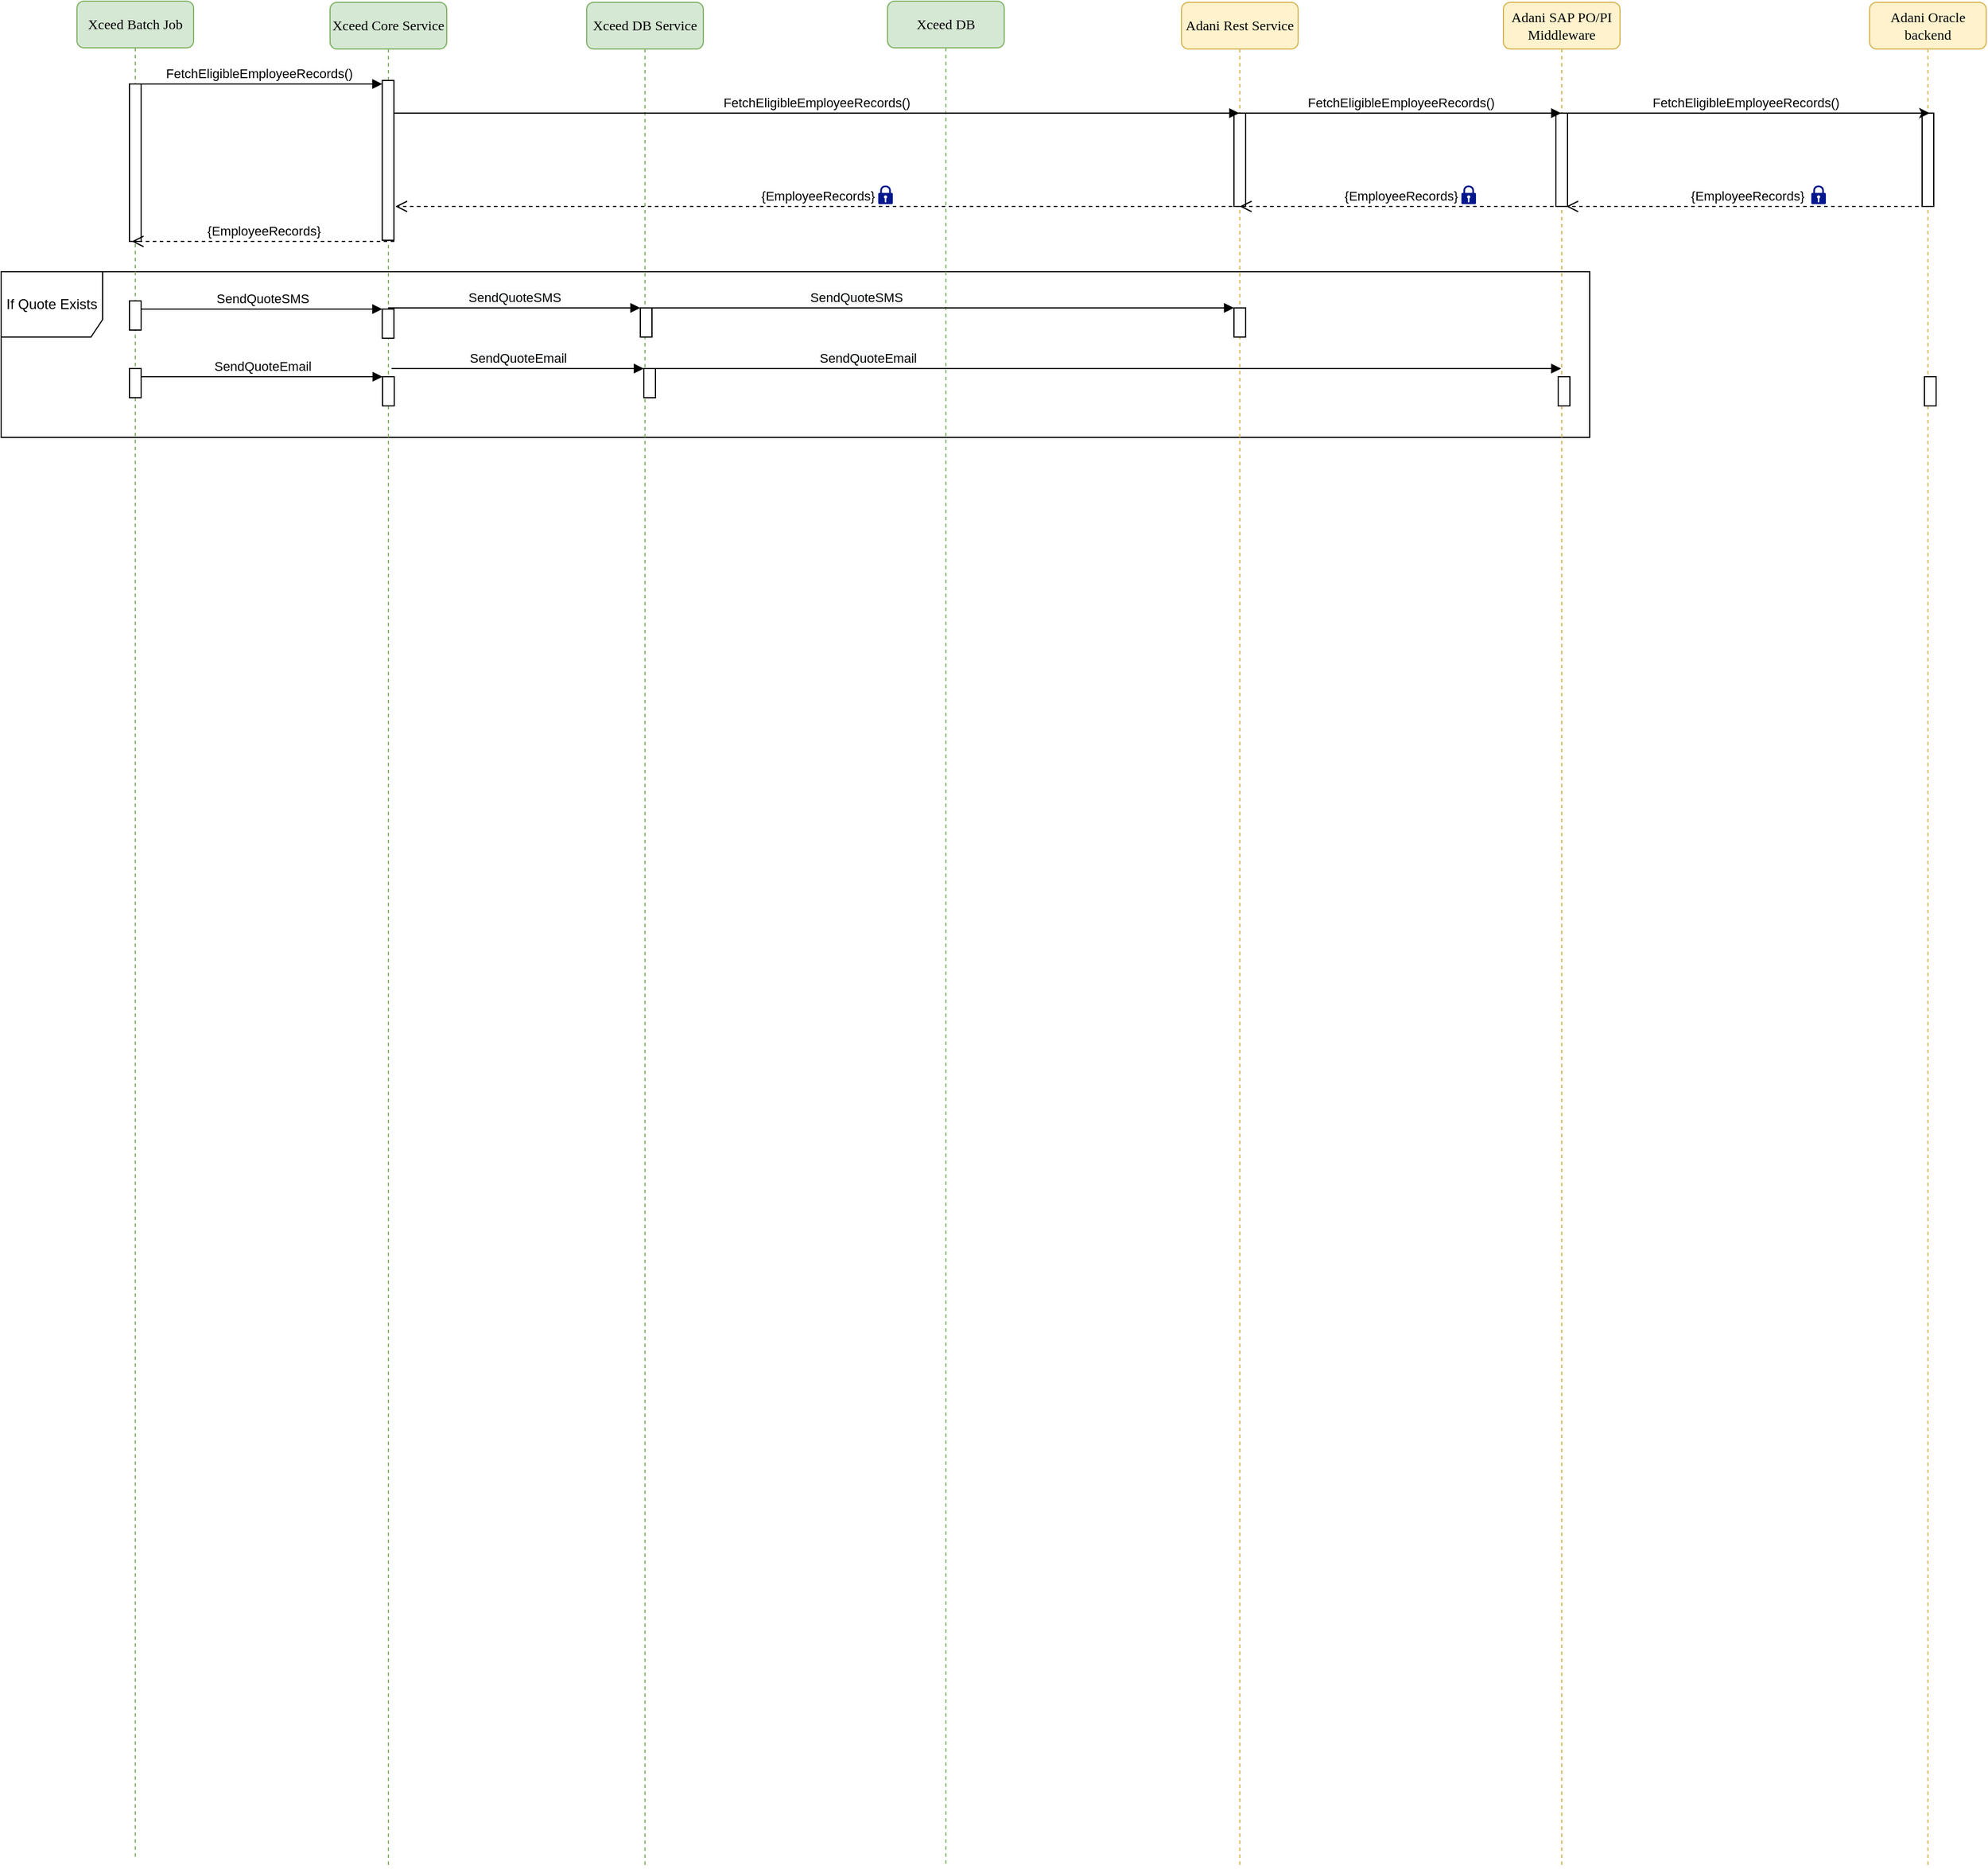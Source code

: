<mxfile version="13.5.9" type="github">
  <diagram name="Page-1" id="13e1069c-82ec-6db2-03f1-153e76fe0fe0">
    <mxGraphModel dx="868" dy="482" grid="1" gridSize="10" guides="1" tooltips="1" connect="1" arrows="1" fold="1" page="1" pageScale="1" pageWidth="1100" pageHeight="850" background="#ffffff" math="0" shadow="0">
      <root>
        <mxCell id="0" />
        <mxCell id="1" parent="0" />
        <mxCell id="86tsJE7q6GDOUqFHb6td-1" value="If Quote Exists" style="shape=umlFrame;whiteSpace=wrap;html=1;width=87;height=56;" vertex="1" parent="1">
          <mxGeometry x="38" y="311" width="1362" height="142" as="geometry" />
        </mxCell>
        <mxCell id="86tsJE7q6GDOUqFHb6td-2" value="Xceed Core Service" style="shape=umlLifeline;perimeter=lifelinePerimeter;whiteSpace=wrap;html=1;container=1;collapsible=0;recursiveResize=0;outlineConnect=0;rounded=1;shadow=0;comic=0;labelBackgroundColor=none;strokeWidth=1;fontFamily=Verdana;fontSize=12;align=center;fillColor=#d5e8d4;strokeColor=#82b366;" vertex="1" parent="1">
          <mxGeometry x="320" y="80" width="100" height="1598" as="geometry" />
        </mxCell>
        <mxCell id="86tsJE7q6GDOUqFHb6td-3" value="" style="html=1;points=[];perimeter=orthogonalPerimeter;rounded=0;shadow=0;comic=0;labelBackgroundColor=none;strokeWidth=1;fontFamily=Verdana;fontSize=12;align=center;" vertex="1" parent="86tsJE7q6GDOUqFHb6td-2">
          <mxGeometry x="44.75" y="263" width="10" height="25" as="geometry" />
        </mxCell>
        <mxCell id="86tsJE7q6GDOUqFHb6td-4" value="" style="html=1;points=[];perimeter=orthogonalPerimeter;" vertex="1" parent="86tsJE7q6GDOUqFHb6td-2">
          <mxGeometry x="44.75" y="67" width="10" height="137" as="geometry" />
        </mxCell>
        <mxCell id="86tsJE7q6GDOUqFHb6td-5" value="" style="html=1;points=[];perimeter=orthogonalPerimeter;rounded=0;shadow=0;comic=0;labelBackgroundColor=none;strokeWidth=1;fontFamily=Verdana;fontSize=12;align=center;" vertex="1" parent="86tsJE7q6GDOUqFHb6td-2">
          <mxGeometry x="45" y="321" width="10" height="25" as="geometry" />
        </mxCell>
        <mxCell id="86tsJE7q6GDOUqFHb6td-6" value="Xceed DB Service" style="shape=umlLifeline;perimeter=lifelinePerimeter;whiteSpace=wrap;html=1;container=1;collapsible=0;recursiveResize=0;outlineConnect=0;rounded=1;shadow=0;comic=0;labelBackgroundColor=none;strokeWidth=1;fontFamily=Verdana;fontSize=12;align=center;fillColor=#d5e8d4;strokeColor=#82b366;" vertex="1" parent="1">
          <mxGeometry x="540" y="80" width="100" height="1599" as="geometry" />
        </mxCell>
        <mxCell id="86tsJE7q6GDOUqFHb6td-8" value="" style="html=1;points=[];perimeter=orthogonalPerimeter;" vertex="1" parent="86tsJE7q6GDOUqFHb6td-6">
          <mxGeometry x="46" y="262" width="10" height="25" as="geometry" />
        </mxCell>
        <mxCell id="86tsJE7q6GDOUqFHb6td-9" value="Xceed DB" style="shape=umlLifeline;perimeter=lifelinePerimeter;whiteSpace=wrap;html=1;container=1;collapsible=0;recursiveResize=0;outlineConnect=0;rounded=1;shadow=0;comic=0;labelBackgroundColor=none;strokeWidth=1;fontFamily=Verdana;fontSize=12;align=center;fillColor=#d5e8d4;strokeColor=#82b366;" vertex="1" parent="1">
          <mxGeometry x="798" y="79" width="100" height="1599" as="geometry" />
        </mxCell>
        <mxCell id="86tsJE7q6GDOUqFHb6td-11" value="Adani Rest Service" style="shape=umlLifeline;perimeter=lifelinePerimeter;whiteSpace=wrap;html=1;container=1;collapsible=0;recursiveResize=0;outlineConnect=0;rounded=1;shadow=0;comic=0;labelBackgroundColor=none;strokeWidth=1;fontFamily=Verdana;fontSize=12;align=center;fillColor=#fff2cc;strokeColor=#d6b656;" vertex="1" parent="1">
          <mxGeometry x="1050" y="80" width="100" height="1599" as="geometry" />
        </mxCell>
        <mxCell id="86tsJE7q6GDOUqFHb6td-12" value="" style="html=1;points=[];perimeter=orthogonalPerimeter;" vertex="1" parent="86tsJE7q6GDOUqFHb6td-11">
          <mxGeometry x="45" y="262" width="10" height="25" as="geometry" />
        </mxCell>
        <mxCell id="86tsJE7q6GDOUqFHb6td-7" value="" style="html=1;points=[];perimeter=orthogonalPerimeter;" vertex="1" parent="86tsJE7q6GDOUqFHb6td-11">
          <mxGeometry x="45" y="95" width="10" height="80" as="geometry" />
        </mxCell>
        <mxCell id="86tsJE7q6GDOUqFHb6td-13" value="Xceed Batch Job" style="shape=umlLifeline;perimeter=lifelinePerimeter;whiteSpace=wrap;html=1;container=1;collapsible=0;recursiveResize=0;outlineConnect=0;rounded=1;shadow=0;comic=0;labelBackgroundColor=none;strokeWidth=1;fontFamily=Verdana;fontSize=12;align=center;fillColor=#d5e8d4;strokeColor=#82b366;" vertex="1" parent="1">
          <mxGeometry x="103" y="79" width="100" height="1594" as="geometry" />
        </mxCell>
        <mxCell id="86tsJE7q6GDOUqFHb6td-14" value="" style="html=1;points=[];perimeter=orthogonalPerimeter;rounded=0;shadow=0;comic=0;labelBackgroundColor=none;strokeWidth=1;fontFamily=Verdana;fontSize=12;align=center;" vertex="1" parent="86tsJE7q6GDOUqFHb6td-13">
          <mxGeometry x="45" y="257" width="10" height="25" as="geometry" />
        </mxCell>
        <mxCell id="86tsJE7q6GDOUqFHb6td-15" value="" style="html=1;points=[];perimeter=orthogonalPerimeter;" vertex="1" parent="86tsJE7q6GDOUqFHb6td-13">
          <mxGeometry x="45" y="71" width="10" height="135" as="geometry" />
        </mxCell>
        <mxCell id="86tsJE7q6GDOUqFHb6td-16" value="" style="html=1;points=[];perimeter=orthogonalPerimeter;" vertex="1" parent="86tsJE7q6GDOUqFHb6td-13">
          <mxGeometry x="486" y="315" width="10" height="25" as="geometry" />
        </mxCell>
        <mxCell id="86tsJE7q6GDOUqFHb6td-17" value="" style="html=1;points=[];perimeter=orthogonalPerimeter;rounded=0;shadow=0;comic=0;labelBackgroundColor=none;strokeWidth=1;fontFamily=Verdana;fontSize=12;align=center;" vertex="1" parent="86tsJE7q6GDOUqFHb6td-13">
          <mxGeometry x="45" y="315" width="10" height="25" as="geometry" />
        </mxCell>
        <mxCell id="86tsJE7q6GDOUqFHb6td-18" value="&lt;span style=&quot;background-color: rgb(248 , 249 , 250)&quot;&gt;SendQuoteEmail&lt;/span&gt;" style="html=1;verticalAlign=bottom;endArrow=block;" edge="1" parent="86tsJE7q6GDOUqFHb6td-13">
          <mxGeometry width="80" relative="1" as="geometry">
            <mxPoint x="269.75" y="315" as="sourcePoint" />
            <mxPoint x="486" y="315" as="targetPoint" />
            <Array as="points">
              <mxPoint x="301" y="315" />
            </Array>
          </mxGeometry>
        </mxCell>
        <mxCell id="86tsJE7q6GDOUqFHb6td-19" value="&lt;font face=&quot;Helvetica&quot; style=&quot;font-size: 11px&quot;&gt;SendQuoteSMS&lt;/font&gt;" style="html=1;verticalAlign=bottom;endArrow=block;entryX=0;entryY=0;labelBackgroundColor=none;fontFamily=Verdana;fontSize=12;edgeStyle=elbowEdgeStyle;elbow=vertical;" edge="1" parent="1" source="86tsJE7q6GDOUqFHb6td-14" target="86tsJE7q6GDOUqFHb6td-3">
          <mxGeometry relative="1" as="geometry">
            <mxPoint x="214.75" y="352" as="sourcePoint" />
          </mxGeometry>
        </mxCell>
        <mxCell id="86tsJE7q6GDOUqFHb6td-22" value="FetchEligibleEmployeeRecords()" style="html=1;verticalAlign=bottom;endArrow=block;" edge="1" parent="1" source="86tsJE7q6GDOUqFHb6td-13" target="86tsJE7q6GDOUqFHb6td-4">
          <mxGeometry width="80" relative="1" as="geometry">
            <mxPoint x="408" y="173" as="sourcePoint" />
            <mxPoint x="488" y="173" as="targetPoint" />
            <Array as="points">
              <mxPoint x="237" y="150" />
            </Array>
          </mxGeometry>
        </mxCell>
        <mxCell id="86tsJE7q6GDOUqFHb6td-23" value="FetchEligibleEmployeeRecords()" style="html=1;verticalAlign=bottom;endArrow=block;" edge="1" parent="1">
          <mxGeometry width="80" relative="1" as="geometry">
            <mxPoint x="374.75" y="175" as="sourcePoint" />
            <mxPoint x="1099.5" y="175" as="targetPoint" />
            <Array as="points">
              <mxPoint x="440" y="175" />
            </Array>
          </mxGeometry>
        </mxCell>
        <mxCell id="86tsJE7q6GDOUqFHb6td-25" value="{EmployeeRecords}" style="html=1;verticalAlign=bottom;endArrow=open;dashed=1;endSize=8;exitX=1;exitY=0.988;exitDx=0;exitDy=0;exitPerimeter=0;" edge="1" parent="1">
          <mxGeometry x="0.017" relative="1" as="geometry">
            <mxPoint x="1381" y="255.04" as="sourcePoint" />
            <mxPoint x="1100" y="255" as="targetPoint" />
            <mxPoint as="offset" />
          </mxGeometry>
        </mxCell>
        <mxCell id="86tsJE7q6GDOUqFHb6td-26" value="{EmployeeRecords}" style="html=1;verticalAlign=bottom;endArrow=open;dashed=1;endSize=8;" edge="1" parent="1" source="86tsJE7q6GDOUqFHb6td-11">
          <mxGeometry relative="1" as="geometry">
            <mxPoint x="594" y="255" as="sourcePoint" />
            <mxPoint x="376" y="255" as="targetPoint" />
          </mxGeometry>
        </mxCell>
        <mxCell id="86tsJE7q6GDOUqFHb6td-27" value="{EmployeeRecords}" style="html=1;verticalAlign=bottom;endArrow=open;dashed=1;endSize=8;exitX=1.025;exitY=1.007;exitDx=0;exitDy=0;exitPerimeter=0;" edge="1" parent="1" source="86tsJE7q6GDOUqFHb6td-4">
          <mxGeometry relative="1" as="geometry">
            <mxPoint x="482" y="293" as="sourcePoint" />
            <mxPoint x="150" y="285" as="targetPoint" />
          </mxGeometry>
        </mxCell>
        <mxCell id="86tsJE7q6GDOUqFHb6td-28" value="&lt;span style=&quot;background-color: rgb(248 , 249 , 250)&quot;&gt;SendQuoteSMS&lt;/span&gt;" style="html=1;verticalAlign=bottom;endArrow=block;" edge="1" parent="1">
          <mxGeometry width="80" relative="1" as="geometry">
            <mxPoint x="369.75" y="342" as="sourcePoint" />
            <mxPoint x="586" y="342" as="targetPoint" />
            <Array as="points">
              <mxPoint x="401" y="342" />
            </Array>
          </mxGeometry>
        </mxCell>
        <mxCell id="86tsJE7q6GDOUqFHb6td-29" value="&lt;span style=&quot;background-color: rgb(248 , 249 , 250)&quot;&gt;SendQuoteSMS&lt;/span&gt;" style="html=1;verticalAlign=bottom;endArrow=block;exitX=0.7;exitY=0;exitDx=0;exitDy=0;exitPerimeter=0;" edge="1" parent="1" source="86tsJE7q6GDOUqFHb6td-8" target="86tsJE7q6GDOUqFHb6td-12">
          <mxGeometry x="-0.293" width="80" relative="1" as="geometry">
            <mxPoint x="714" y="355" as="sourcePoint" />
            <mxPoint x="794" y="355" as="targetPoint" />
            <mxPoint as="offset" />
          </mxGeometry>
        </mxCell>
        <mxCell id="86tsJE7q6GDOUqFHb6td-30" value="&lt;font face=&quot;Helvetica&quot; style=&quot;font-size: 11px&quot;&gt;SendQuoteEmail&lt;/font&gt;" style="html=1;verticalAlign=bottom;endArrow=block;entryX=0;entryY=0;labelBackgroundColor=none;fontFamily=Verdana;fontSize=12;edgeStyle=elbowEdgeStyle;elbow=vertical;" edge="1" parent="1" source="86tsJE7q6GDOUqFHb6td-17" target="86tsJE7q6GDOUqFHb6td-5">
          <mxGeometry relative="1" as="geometry">
            <mxPoint x="214.75" y="410" as="sourcePoint" />
          </mxGeometry>
        </mxCell>
        <mxCell id="86tsJE7q6GDOUqFHb6td-31" value="Adani SAP PO/PI Middleware" style="shape=umlLifeline;perimeter=lifelinePerimeter;whiteSpace=wrap;html=1;container=1;collapsible=0;recursiveResize=0;outlineConnect=0;rounded=1;shadow=0;comic=0;labelBackgroundColor=none;strokeWidth=1;fontFamily=Verdana;fontSize=12;align=center;fillColor=#fff2cc;strokeColor=#d6b656;" vertex="1" parent="1">
          <mxGeometry x="1326" y="80" width="100" height="1599" as="geometry" />
        </mxCell>
        <mxCell id="86tsJE7q6GDOUqFHb6td-32" value="" style="html=1;points=[];perimeter=orthogonalPerimeter;" vertex="1" parent="86tsJE7q6GDOUqFHb6td-31">
          <mxGeometry x="47" y="321" width="10" height="25" as="geometry" />
        </mxCell>
        <mxCell id="86tsJE7q6GDOUqFHb6td-10" value="" style="html=1;points=[];perimeter=orthogonalPerimeter;" vertex="1" parent="86tsJE7q6GDOUqFHb6td-31">
          <mxGeometry x="45" y="95" width="10" height="80" as="geometry" />
        </mxCell>
        <mxCell id="86tsJE7q6GDOUqFHb6td-33" value="&lt;span style=&quot;background-color: rgb(248 , 249 , 250)&quot;&gt;SendQuoteEmail&lt;/span&gt;" style="html=1;verticalAlign=bottom;endArrow=block;exitX=0.7;exitY=0;exitDx=0;exitDy=0;exitPerimeter=0;" edge="1" parent="1" source="86tsJE7q6GDOUqFHb6td-16" target="86tsJE7q6GDOUqFHb6td-31">
          <mxGeometry x="-0.525" width="80" relative="1" as="geometry">
            <mxPoint x="714" y="419" as="sourcePoint" />
            <mxPoint x="794" y="419" as="targetPoint" />
            <mxPoint as="offset" />
          </mxGeometry>
        </mxCell>
        <mxCell id="86tsJE7q6GDOUqFHb6td-34" value="Adani Oracle backend" style="shape=umlLifeline;perimeter=lifelinePerimeter;whiteSpace=wrap;html=1;container=1;collapsible=0;recursiveResize=0;outlineConnect=0;rounded=1;shadow=0;comic=0;labelBackgroundColor=none;strokeWidth=1;fontFamily=Verdana;fontSize=12;align=center;fillColor=#fff2cc;strokeColor=#d6b656;" vertex="1" parent="1">
          <mxGeometry x="1640" y="80" width="100" height="1599" as="geometry" />
        </mxCell>
        <mxCell id="86tsJE7q6GDOUqFHb6td-35" value="" style="html=1;points=[];perimeter=orthogonalPerimeter;" vertex="1" parent="86tsJE7q6GDOUqFHb6td-34">
          <mxGeometry x="47" y="321" width="10" height="25" as="geometry" />
        </mxCell>
        <mxCell id="86tsJE7q6GDOUqFHb6td-36" value="" style="html=1;points=[];perimeter=orthogonalPerimeter;" vertex="1" parent="86tsJE7q6GDOUqFHb6td-34">
          <mxGeometry x="45" y="95" width="10" height="80" as="geometry" />
        </mxCell>
        <mxCell id="86tsJE7q6GDOUqFHb6td-37" value="FetchEligibleEmployeeRecords()" style="html=1;verticalAlign=bottom;endArrow=block;" edge="1" parent="1" target="86tsJE7q6GDOUqFHb6td-31">
          <mxGeometry width="80" relative="1" as="geometry">
            <mxPoint x="1100" y="175" as="sourcePoint" />
            <mxPoint x="1361" y="175" as="targetPoint" />
            <Array as="points" />
          </mxGeometry>
        </mxCell>
        <mxCell id="86tsJE7q6GDOUqFHb6td-38" value="" style="endArrow=classic;html=1;" edge="1" parent="1">
          <mxGeometry width="50" height="50" relative="1" as="geometry">
            <mxPoint x="1372" y="175" as="sourcePoint" />
            <mxPoint x="1691.5" y="175" as="targetPoint" />
          </mxGeometry>
        </mxCell>
        <mxCell id="86tsJE7q6GDOUqFHb6td-39" value="&lt;span style=&quot;color: rgb(0, 0, 0); font-family: helvetica; font-size: 11px; font-style: normal; font-weight: 400; letter-spacing: normal; text-align: center; text-indent: 0px; text-transform: none; word-spacing: 0px; background-color: rgb(255, 255, 255); display: inline; float: none;&quot;&gt;FetchEligibleEmployeeRecords()&lt;/span&gt;" style="text;whiteSpace=wrap;html=1;" vertex="1" parent="1">
          <mxGeometry x="1452" y="152" width="190" height="30" as="geometry" />
        </mxCell>
        <mxCell id="86tsJE7q6GDOUqFHb6td-40" value="{EmployeeRecords}" style="html=1;verticalAlign=bottom;endArrow=open;dashed=1;endSize=8;exitX=0.9;exitY=0.988;exitDx=0;exitDy=0;exitPerimeter=0;" edge="1" parent="1">
          <mxGeometry x="0.017" relative="1" as="geometry">
            <mxPoint x="1694" y="255.04" as="sourcePoint" />
            <mxPoint x="1380" y="255" as="targetPoint" />
            <mxPoint as="offset" />
          </mxGeometry>
        </mxCell>
        <mxCell id="86tsJE7q6GDOUqFHb6td-41" value="" style="aspect=fixed;pointerEvents=1;shadow=0;dashed=0;html=1;strokeColor=none;labelPosition=center;verticalLabelPosition=bottom;verticalAlign=top;align=center;fillColor=#00188D;shape=mxgraph.mscae.enterprise.lock" vertex="1" parent="1">
          <mxGeometry x="1590" y="237" width="12.48" height="16" as="geometry" />
        </mxCell>
        <mxCell id="86tsJE7q6GDOUqFHb6td-42" value="" style="aspect=fixed;pointerEvents=1;shadow=0;dashed=0;html=1;strokeColor=none;labelPosition=center;verticalLabelPosition=bottom;verticalAlign=top;align=center;fillColor=#00188D;shape=mxgraph.mscae.enterprise.lock" vertex="1" parent="1">
          <mxGeometry x="1290" y="237" width="12.48" height="16" as="geometry" />
        </mxCell>
        <mxCell id="86tsJE7q6GDOUqFHb6td-43" value="" style="aspect=fixed;pointerEvents=1;shadow=0;dashed=0;html=1;strokeColor=none;labelPosition=center;verticalLabelPosition=bottom;verticalAlign=top;align=center;fillColor=#00188D;shape=mxgraph.mscae.enterprise.lock" vertex="1" parent="1">
          <mxGeometry x="790" y="237" width="12.48" height="16" as="geometry" />
        </mxCell>
      </root>
    </mxGraphModel>
  </diagram>
</mxfile>
